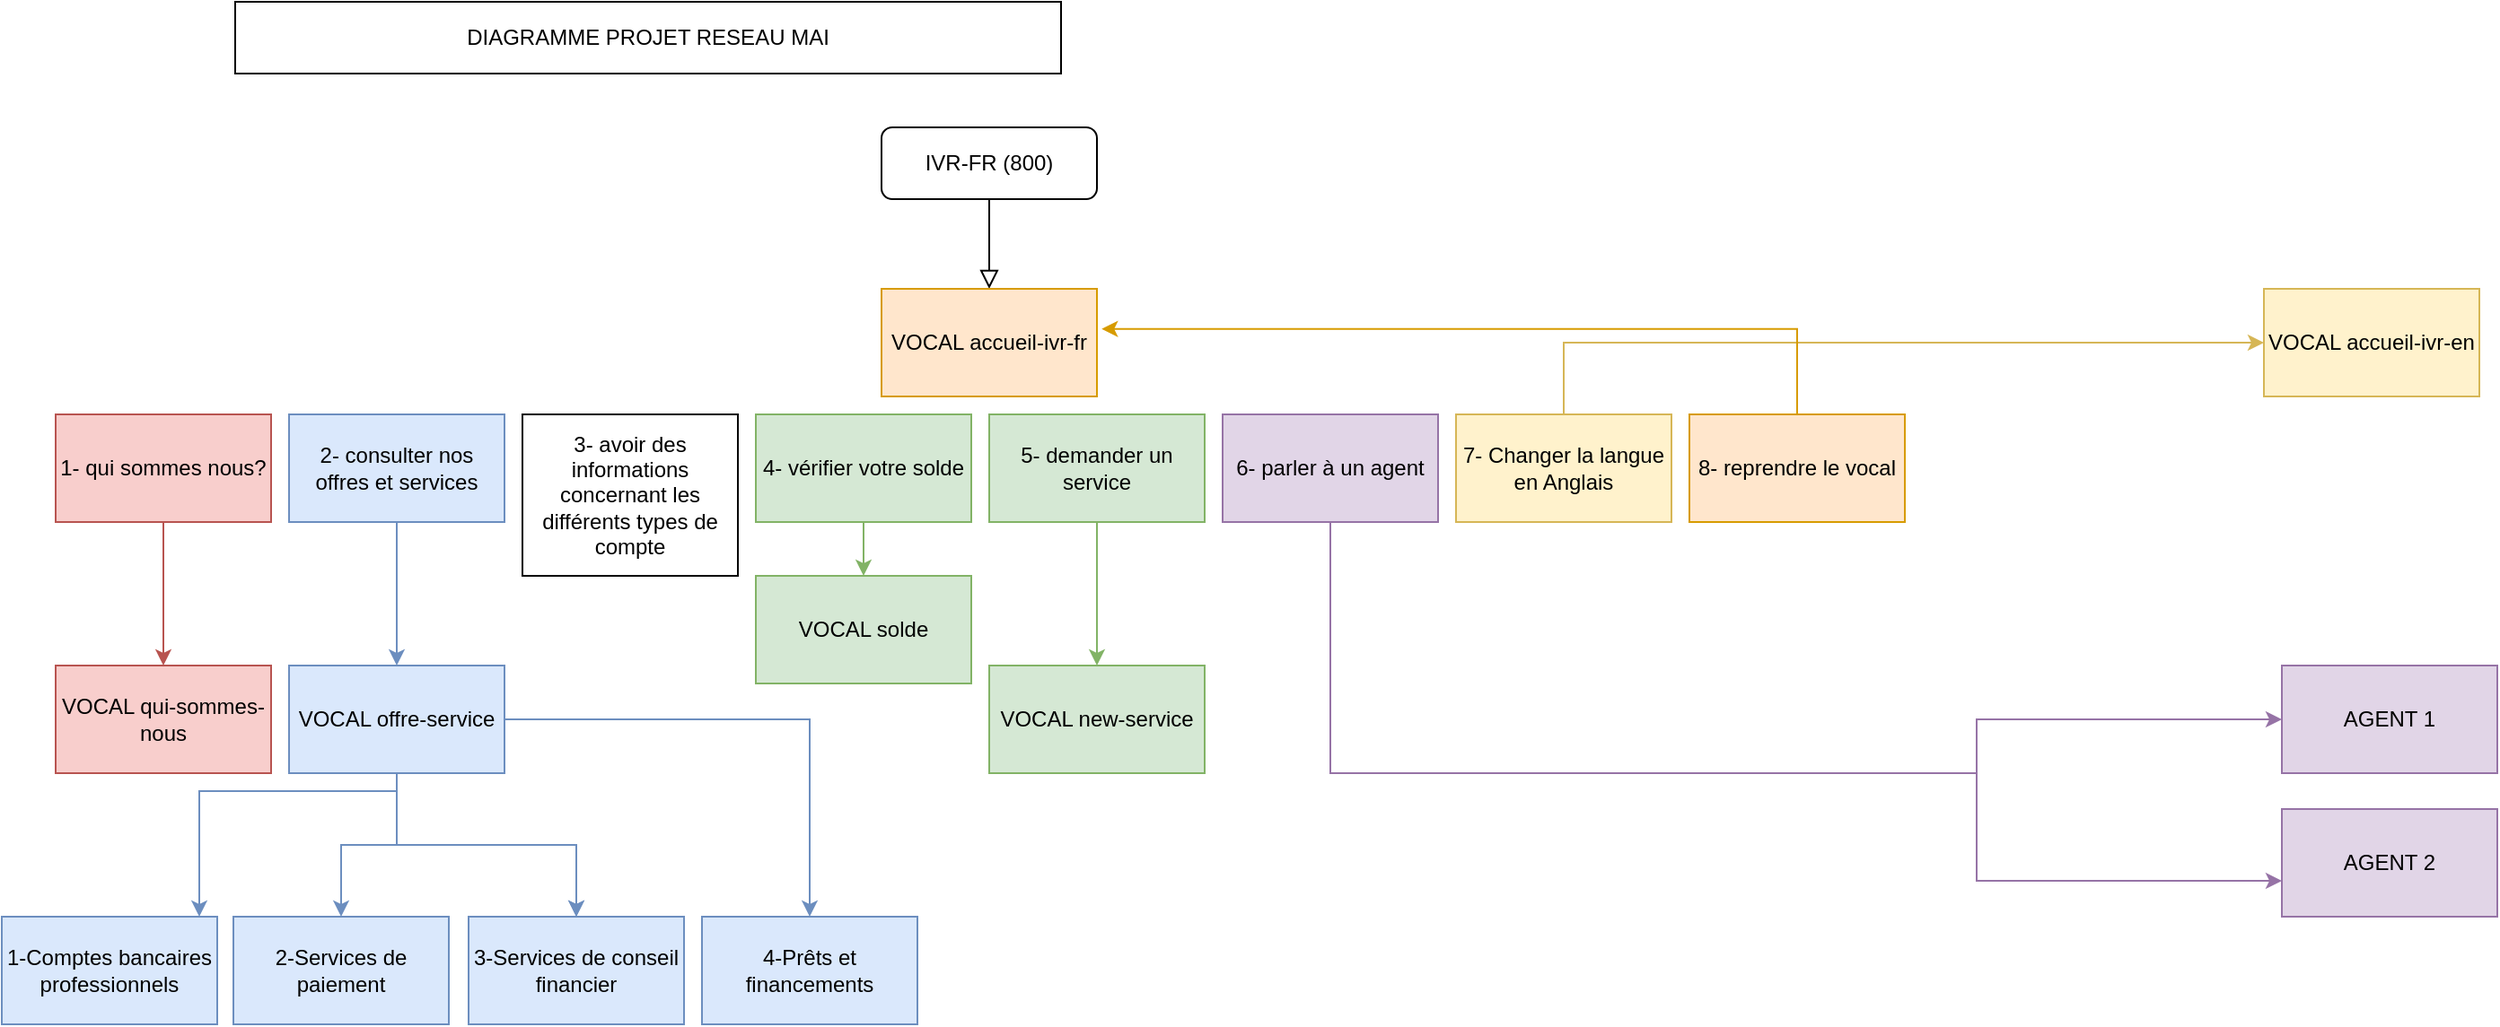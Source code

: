 <mxfile version="21.3.2" type="github">
  <diagram id="C5RBs43oDa-KdzZeNtuy" name="Page-1">
    <mxGraphModel dx="1590" dy="1070" grid="1" gridSize="10" guides="1" tooltips="1" connect="1" arrows="1" fold="1" page="1" pageScale="1" pageWidth="827" pageHeight="1169" math="0" shadow="0">
      <root>
        <mxCell id="WIyWlLk6GJQsqaUBKTNV-0" />
        <mxCell id="WIyWlLk6GJQsqaUBKTNV-1" parent="WIyWlLk6GJQsqaUBKTNV-0" />
        <mxCell id="WIyWlLk6GJQsqaUBKTNV-2" value="" style="rounded=0;html=1;jettySize=auto;orthogonalLoop=1;fontSize=11;endArrow=block;endFill=0;endSize=8;strokeWidth=1;shadow=0;labelBackgroundColor=none;edgeStyle=orthogonalEdgeStyle;" parent="WIyWlLk6GJQsqaUBKTNV-1" source="WIyWlLk6GJQsqaUBKTNV-3" edge="1">
          <mxGeometry relative="1" as="geometry">
            <mxPoint x="560" y="170" as="targetPoint" />
          </mxGeometry>
        </mxCell>
        <mxCell id="WIyWlLk6GJQsqaUBKTNV-3" value="IVR-FR (800)" style="rounded=1;whiteSpace=wrap;html=1;fontSize=12;glass=0;strokeWidth=1;shadow=0;" parent="WIyWlLk6GJQsqaUBKTNV-1" vertex="1">
          <mxGeometry x="500" y="80" width="120" height="40" as="geometry" />
        </mxCell>
        <mxCell id="yPM042hM-OlVTSqEB7mW-0" value="DIAGRAMME PROJET RESEAU MAI" style="rounded=0;whiteSpace=wrap;html=1;" vertex="1" parent="WIyWlLk6GJQsqaUBKTNV-1">
          <mxGeometry x="140" y="10" width="460" height="40" as="geometry" />
        </mxCell>
        <mxCell id="yPM042hM-OlVTSqEB7mW-1" value="VOCAL accueil-ivr-fr" style="rounded=0;whiteSpace=wrap;html=1;fillColor=#ffe6cc;strokeColor=#d79b00;" vertex="1" parent="WIyWlLk6GJQsqaUBKTNV-1">
          <mxGeometry x="500" y="170" width="120" height="60" as="geometry" />
        </mxCell>
        <mxCell id="yPM042hM-OlVTSqEB7mW-12" value="" style="edgeStyle=orthogonalEdgeStyle;rounded=0;orthogonalLoop=1;jettySize=auto;html=1;fillColor=#f8cecc;strokeColor=#b85450;" edge="1" parent="WIyWlLk6GJQsqaUBKTNV-1" source="yPM042hM-OlVTSqEB7mW-2" target="yPM042hM-OlVTSqEB7mW-11">
          <mxGeometry relative="1" as="geometry" />
        </mxCell>
        <mxCell id="yPM042hM-OlVTSqEB7mW-2" value="1- qui sommes nous?" style="rounded=0;whiteSpace=wrap;html=1;fillColor=#f8cecc;strokeColor=#b85450;" vertex="1" parent="WIyWlLk6GJQsqaUBKTNV-1">
          <mxGeometry x="40" y="240" width="120" height="60" as="geometry" />
        </mxCell>
        <mxCell id="yPM042hM-OlVTSqEB7mW-22" value="" style="edgeStyle=orthogonalEdgeStyle;rounded=0;orthogonalLoop=1;jettySize=auto;html=1;fillColor=#dae8fc;strokeColor=#6c8ebf;" edge="1" parent="WIyWlLk6GJQsqaUBKTNV-1" source="yPM042hM-OlVTSqEB7mW-3" target="yPM042hM-OlVTSqEB7mW-21">
          <mxGeometry relative="1" as="geometry" />
        </mxCell>
        <mxCell id="yPM042hM-OlVTSqEB7mW-3" value="2- consulter nos offres et services" style="rounded=0;whiteSpace=wrap;html=1;fillColor=#dae8fc;strokeColor=#6c8ebf;" vertex="1" parent="WIyWlLk6GJQsqaUBKTNV-1">
          <mxGeometry x="170" y="240" width="120" height="60" as="geometry" />
        </mxCell>
        <mxCell id="yPM042hM-OlVTSqEB7mW-4" value="3- avoir des informations concernant les différents types de compte" style="rounded=0;whiteSpace=wrap;html=1;" vertex="1" parent="WIyWlLk6GJQsqaUBKTNV-1">
          <mxGeometry x="300" y="240" width="120" height="90" as="geometry" />
        </mxCell>
        <mxCell id="yPM042hM-OlVTSqEB7mW-39" value="" style="edgeStyle=orthogonalEdgeStyle;rounded=0;orthogonalLoop=1;jettySize=auto;html=1;fillColor=#d5e8d4;strokeColor=#82b366;" edge="1" parent="WIyWlLk6GJQsqaUBKTNV-1" source="yPM042hM-OlVTSqEB7mW-5" target="yPM042hM-OlVTSqEB7mW-38">
          <mxGeometry relative="1" as="geometry" />
        </mxCell>
        <mxCell id="yPM042hM-OlVTSqEB7mW-5" value="4- vérifier votre solde" style="rounded=0;whiteSpace=wrap;html=1;fillColor=#d5e8d4;strokeColor=#82b366;" vertex="1" parent="WIyWlLk6GJQsqaUBKTNV-1">
          <mxGeometry x="430" y="240" width="120" height="60" as="geometry" />
        </mxCell>
        <mxCell id="yPM042hM-OlVTSqEB7mW-24" value="" style="edgeStyle=orthogonalEdgeStyle;rounded=0;orthogonalLoop=1;jettySize=auto;html=1;fillColor=#d5e8d4;strokeColor=#82b366;" edge="1" parent="WIyWlLk6GJQsqaUBKTNV-1" source="yPM042hM-OlVTSqEB7mW-6" target="yPM042hM-OlVTSqEB7mW-23">
          <mxGeometry relative="1" as="geometry" />
        </mxCell>
        <mxCell id="yPM042hM-OlVTSqEB7mW-6" value="5- demander un service" style="rounded=0;whiteSpace=wrap;html=1;fillColor=#d5e8d4;strokeColor=#82b366;" vertex="1" parent="WIyWlLk6GJQsqaUBKTNV-1">
          <mxGeometry x="560" y="240" width="120" height="60" as="geometry" />
        </mxCell>
        <mxCell id="yPM042hM-OlVTSqEB7mW-19" style="edgeStyle=orthogonalEdgeStyle;rounded=0;orthogonalLoop=1;jettySize=auto;html=1;entryX=0;entryY=0.5;entryDx=0;entryDy=0;fillColor=#e1d5e7;strokeColor=#9673a6;" edge="1" parent="WIyWlLk6GJQsqaUBKTNV-1" source="yPM042hM-OlVTSqEB7mW-7" target="yPM042hM-OlVTSqEB7mW-17">
          <mxGeometry relative="1" as="geometry">
            <mxPoint x="1140" y="440" as="targetPoint" />
            <Array as="points">
              <mxPoint x="750" y="440" />
              <mxPoint x="1110" y="440" />
              <mxPoint x="1110" y="410" />
            </Array>
          </mxGeometry>
        </mxCell>
        <mxCell id="yPM042hM-OlVTSqEB7mW-7" value="6- parler à un agent" style="rounded=0;whiteSpace=wrap;html=1;fillColor=#e1d5e7;strokeColor=#9673a6;" vertex="1" parent="WIyWlLk6GJQsqaUBKTNV-1">
          <mxGeometry x="690" y="240" width="120" height="60" as="geometry" />
        </mxCell>
        <mxCell id="yPM042hM-OlVTSqEB7mW-16" style="edgeStyle=orthogonalEdgeStyle;rounded=0;orthogonalLoop=1;jettySize=auto;html=1;entryX=0;entryY=0.5;entryDx=0;entryDy=0;fillColor=#fff2cc;strokeColor=#d6b656;" edge="1" parent="WIyWlLk6GJQsqaUBKTNV-1" source="yPM042hM-OlVTSqEB7mW-8" target="yPM042hM-OlVTSqEB7mW-15">
          <mxGeometry relative="1" as="geometry">
            <mxPoint x="1210" y="180" as="targetPoint" />
            <Array as="points">
              <mxPoint x="880" y="200" />
            </Array>
          </mxGeometry>
        </mxCell>
        <mxCell id="yPM042hM-OlVTSqEB7mW-8" value="7- Changer la langue en Anglais" style="rounded=0;whiteSpace=wrap;html=1;fillColor=#fff2cc;strokeColor=#d6b656;" vertex="1" parent="WIyWlLk6GJQsqaUBKTNV-1">
          <mxGeometry x="820" y="240" width="120" height="60" as="geometry" />
        </mxCell>
        <mxCell id="yPM042hM-OlVTSqEB7mW-13" style="edgeStyle=orthogonalEdgeStyle;rounded=0;orthogonalLoop=1;jettySize=auto;html=1;entryX=1.022;entryY=0.373;entryDx=0;entryDy=0;entryPerimeter=0;fillColor=#ffe6cc;strokeColor=#d79b00;" edge="1" parent="WIyWlLk6GJQsqaUBKTNV-1" source="yPM042hM-OlVTSqEB7mW-9" target="yPM042hM-OlVTSqEB7mW-1">
          <mxGeometry relative="1" as="geometry">
            <mxPoint x="650" y="190" as="targetPoint" />
            <Array as="points">
              <mxPoint x="1010" y="192" />
            </Array>
          </mxGeometry>
        </mxCell>
        <mxCell id="yPM042hM-OlVTSqEB7mW-9" value="8- reprendre le vocal" style="rounded=0;whiteSpace=wrap;html=1;fillColor=#ffe6cc;strokeColor=#d79b00;" vertex="1" parent="WIyWlLk6GJQsqaUBKTNV-1">
          <mxGeometry x="950" y="240" width="120" height="60" as="geometry" />
        </mxCell>
        <mxCell id="yPM042hM-OlVTSqEB7mW-11" value="VOCAL qui-sommes-nous" style="whiteSpace=wrap;html=1;rounded=0;fillColor=#f8cecc;strokeColor=#b85450;" vertex="1" parent="WIyWlLk6GJQsqaUBKTNV-1">
          <mxGeometry x="40" y="380" width="120" height="60" as="geometry" />
        </mxCell>
        <mxCell id="yPM042hM-OlVTSqEB7mW-15" value="VOCAL accueil-ivr-en" style="rounded=0;whiteSpace=wrap;html=1;fillColor=#fff2cc;strokeColor=#d6b656;" vertex="1" parent="WIyWlLk6GJQsqaUBKTNV-1">
          <mxGeometry x="1270" y="170" width="120" height="60" as="geometry" />
        </mxCell>
        <mxCell id="yPM042hM-OlVTSqEB7mW-17" value="AGENT 1" style="rounded=0;whiteSpace=wrap;html=1;fillColor=#e1d5e7;strokeColor=#9673a6;" vertex="1" parent="WIyWlLk6GJQsqaUBKTNV-1">
          <mxGeometry x="1280" y="380" width="120" height="60" as="geometry" />
        </mxCell>
        <mxCell id="yPM042hM-OlVTSqEB7mW-18" value="AGENT 2" style="rounded=0;whiteSpace=wrap;html=1;fillColor=#e1d5e7;strokeColor=#9673a6;" vertex="1" parent="WIyWlLk6GJQsqaUBKTNV-1">
          <mxGeometry x="1280" y="460" width="120" height="60" as="geometry" />
        </mxCell>
        <mxCell id="yPM042hM-OlVTSqEB7mW-20" style="edgeStyle=orthogonalEdgeStyle;rounded=0;orthogonalLoop=1;jettySize=auto;html=1;exitX=0.583;exitY=1;exitDx=0;exitDy=0;exitPerimeter=0;fillColor=#e1d5e7;strokeColor=#9673a6;" edge="1" parent="WIyWlLk6GJQsqaUBKTNV-1" source="yPM042hM-OlVTSqEB7mW-7" target="yPM042hM-OlVTSqEB7mW-18">
          <mxGeometry relative="1" as="geometry">
            <mxPoint x="1280" y="500" as="targetPoint" />
            <mxPoint x="750" y="300" as="sourcePoint" />
            <Array as="points">
              <mxPoint x="750" y="300" />
              <mxPoint x="750" y="440" />
              <mxPoint x="1110" y="440" />
              <mxPoint x="1110" y="500" />
            </Array>
          </mxGeometry>
        </mxCell>
        <mxCell id="yPM042hM-OlVTSqEB7mW-30" value="" style="edgeStyle=orthogonalEdgeStyle;rounded=0;orthogonalLoop=1;jettySize=auto;html=1;fillColor=#dae8fc;strokeColor=#6c8ebf;" edge="1" parent="WIyWlLk6GJQsqaUBKTNV-1" source="yPM042hM-OlVTSqEB7mW-21" target="yPM042hM-OlVTSqEB7mW-26">
          <mxGeometry relative="1" as="geometry">
            <Array as="points">
              <mxPoint x="230" y="450" />
              <mxPoint x="120" y="450" />
            </Array>
          </mxGeometry>
        </mxCell>
        <mxCell id="yPM042hM-OlVTSqEB7mW-32" value="" style="edgeStyle=orthogonalEdgeStyle;rounded=0;orthogonalLoop=1;jettySize=auto;html=1;fillColor=#dae8fc;strokeColor=#6c8ebf;" edge="1" parent="WIyWlLk6GJQsqaUBKTNV-1" source="yPM042hM-OlVTSqEB7mW-21" target="yPM042hM-OlVTSqEB7mW-31">
          <mxGeometry relative="1" as="geometry" />
        </mxCell>
        <mxCell id="yPM042hM-OlVTSqEB7mW-34" value="" style="edgeStyle=orthogonalEdgeStyle;rounded=0;orthogonalLoop=1;jettySize=auto;html=1;fillColor=#dae8fc;strokeColor=#6c8ebf;" edge="1" parent="WIyWlLk6GJQsqaUBKTNV-1" source="yPM042hM-OlVTSqEB7mW-21" target="yPM042hM-OlVTSqEB7mW-33">
          <mxGeometry relative="1" as="geometry" />
        </mxCell>
        <mxCell id="yPM042hM-OlVTSqEB7mW-35" value="" style="edgeStyle=orthogonalEdgeStyle;rounded=0;orthogonalLoop=1;jettySize=auto;html=1;fillColor=#dae8fc;strokeColor=#6c8ebf;" edge="1" parent="WIyWlLk6GJQsqaUBKTNV-1" source="yPM042hM-OlVTSqEB7mW-21" target="yPM042hM-OlVTSqEB7mW-33">
          <mxGeometry relative="1" as="geometry" />
        </mxCell>
        <mxCell id="yPM042hM-OlVTSqEB7mW-37" value="" style="edgeStyle=orthogonalEdgeStyle;rounded=0;orthogonalLoop=1;jettySize=auto;html=1;fillColor=#dae8fc;strokeColor=#6c8ebf;" edge="1" parent="WIyWlLk6GJQsqaUBKTNV-1" source="yPM042hM-OlVTSqEB7mW-21" target="yPM042hM-OlVTSqEB7mW-36">
          <mxGeometry relative="1" as="geometry" />
        </mxCell>
        <mxCell id="yPM042hM-OlVTSqEB7mW-21" value="VOCAL offre-service" style="whiteSpace=wrap;html=1;rounded=0;fillColor=#dae8fc;strokeColor=#6c8ebf;" vertex="1" parent="WIyWlLk6GJQsqaUBKTNV-1">
          <mxGeometry x="170" y="380" width="120" height="60" as="geometry" />
        </mxCell>
        <mxCell id="yPM042hM-OlVTSqEB7mW-23" value="VOCAL new-service" style="whiteSpace=wrap;html=1;rounded=0;fillColor=#d5e8d4;strokeColor=#82b366;" vertex="1" parent="WIyWlLk6GJQsqaUBKTNV-1">
          <mxGeometry x="560" y="380" width="120" height="60" as="geometry" />
        </mxCell>
        <mxCell id="yPM042hM-OlVTSqEB7mW-26" value="1-Comptes bancaires professionnels" style="whiteSpace=wrap;html=1;rounded=0;fillColor=#dae8fc;strokeColor=#6c8ebf;" vertex="1" parent="WIyWlLk6GJQsqaUBKTNV-1">
          <mxGeometry x="10" y="520" width="120" height="60" as="geometry" />
        </mxCell>
        <mxCell id="yPM042hM-OlVTSqEB7mW-31" value="4-Prêts et financements" style="whiteSpace=wrap;html=1;rounded=0;fillColor=#dae8fc;strokeColor=#6c8ebf;" vertex="1" parent="WIyWlLk6GJQsqaUBKTNV-1">
          <mxGeometry x="400" y="520" width="120" height="60" as="geometry" />
        </mxCell>
        <mxCell id="yPM042hM-OlVTSqEB7mW-33" value="3-Services de conseil financier" style="whiteSpace=wrap;html=1;rounded=0;fillColor=#dae8fc;strokeColor=#6c8ebf;" vertex="1" parent="WIyWlLk6GJQsqaUBKTNV-1">
          <mxGeometry x="270" y="520" width="120" height="60" as="geometry" />
        </mxCell>
        <mxCell id="yPM042hM-OlVTSqEB7mW-36" value="2-Services de paiement" style="whiteSpace=wrap;html=1;rounded=0;fillColor=#dae8fc;strokeColor=#6c8ebf;" vertex="1" parent="WIyWlLk6GJQsqaUBKTNV-1">
          <mxGeometry x="139" y="520" width="120" height="60" as="geometry" />
        </mxCell>
        <mxCell id="yPM042hM-OlVTSqEB7mW-38" value="VOCAL solde" style="whiteSpace=wrap;html=1;rounded=0;fillColor=#d5e8d4;strokeColor=#82b366;" vertex="1" parent="WIyWlLk6GJQsqaUBKTNV-1">
          <mxGeometry x="430" y="330" width="120" height="60" as="geometry" />
        </mxCell>
      </root>
    </mxGraphModel>
  </diagram>
</mxfile>
